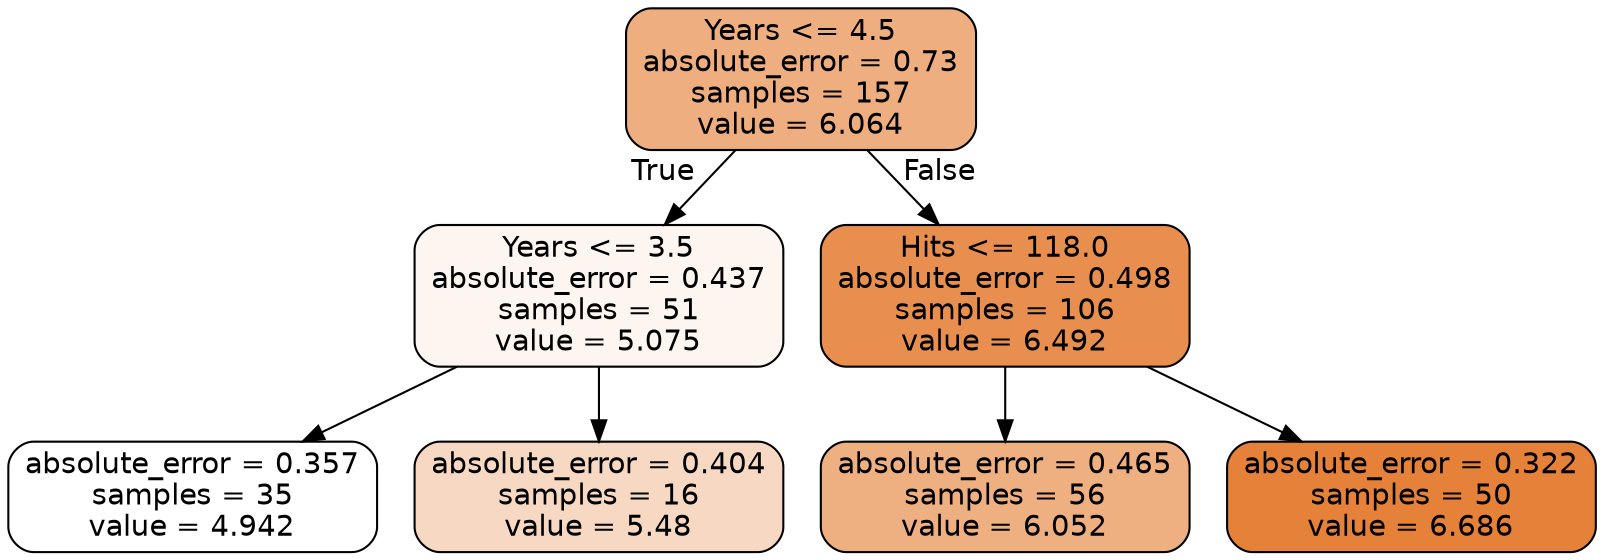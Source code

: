 digraph Tree {
node [shape=box, style="filled, rounded", color="black", fontname="helvetica"] ;
edge [fontname="helvetica"] ;
0 [label="Years <= 4.5\nabsolute_error = 0.73\nsamples = 157\nvalue = 6.064", fillcolor="#eeae80"] ;
1 [label="Years <= 3.5\nabsolute_error = 0.437\nsamples = 51\nvalue = 5.075", fillcolor="#fdf5f0"] ;
0 -> 1 [labeldistance=2.5, labelangle=45, headlabel="True"] ;
2 [label="absolute_error = 0.357\nsamples = 35\nvalue = 4.942", fillcolor="#ffffff"] ;
1 -> 2 ;
3 [label="absolute_error = 0.404\nsamples = 16\nvalue = 5.48", fillcolor="#f7d8c2"] ;
1 -> 3 ;
4 [label="Hits <= 118.0\nabsolute_error = 0.498\nsamples = 106\nvalue = 6.492", fillcolor="#e88f4f"] ;
0 -> 4 [labeldistance=2.5, labelangle=-45, headlabel="False"] ;
5 [label="absolute_error = 0.465\nsamples = 56\nvalue = 6.052", fillcolor="#eeaf81"] ;
4 -> 5 ;
6 [label="absolute_error = 0.322\nsamples = 50\nvalue = 6.686", fillcolor="#e58139"] ;
4 -> 6 ;
}
